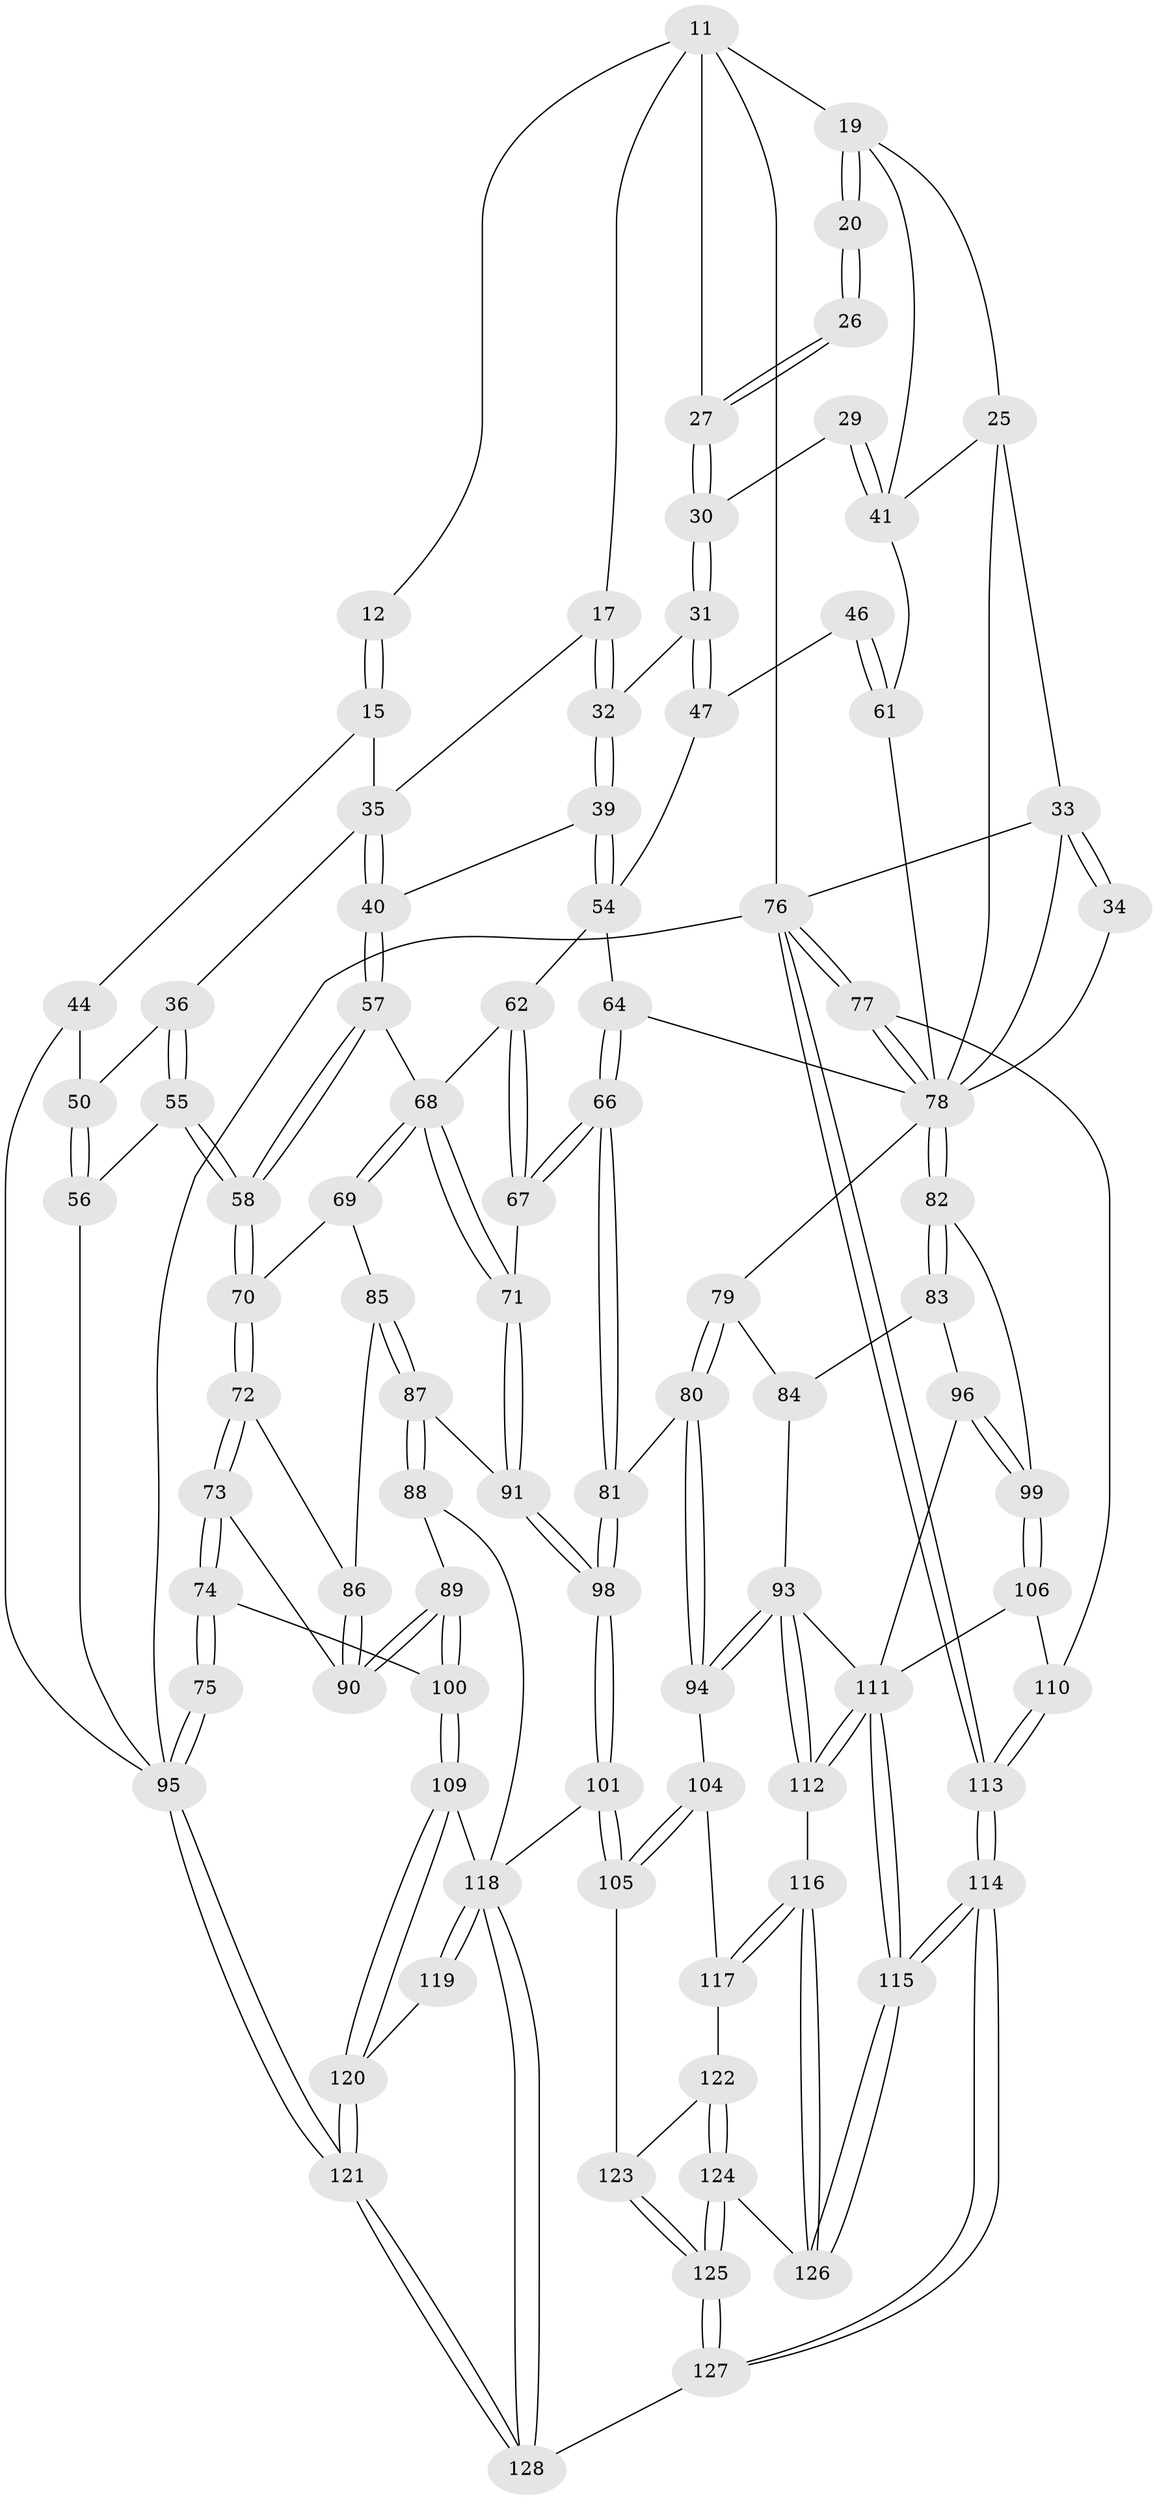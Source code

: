// original degree distribution, {3: 0.03125, 5: 0.484375, 4: 0.234375, 6: 0.25}
// Generated by graph-tools (version 1.1) at 2025/05/03/04/25 22:05:40]
// undirected, 89 vertices, 214 edges
graph export_dot {
graph [start="1"]
  node [color=gray90,style=filled];
  11 [pos="+0.3386411657803696+0",super="+10"];
  12 [pos="+0.2948560770550455+0"];
  15 [pos="+0.23869146656591847+0.17647209779690215"];
  17 [pos="+0.3926158203126296+0.1591371430381434"];
  19 [pos="+0.7152581017020448+0.2012212938469701",super="+2+8"];
  20 [pos="+0.714047807256756+0.19881447841081867"];
  25 [pos="+0.8416252118407768+0.2595975051195627",super="+21"];
  26 [pos="+0.5652823189117551+0.1578470970242811"];
  27 [pos="+0.511434347619957+0.12650897901656072"];
  29 [pos="+0.5703648441326977+0.2588971274864696",super="+28"];
  30 [pos="+0.5492310701160867+0.26533642086675835"];
  31 [pos="+0.5428497592229906+0.2800438513961588"];
  32 [pos="+0.46289482126991893+0.3193738628992593"];
  33 [pos="+1+0.30119136612364467",super="+24"];
  34 [pos="+0.9549058616652136+0.28428633529134345"];
  35 [pos="+0.2606470702374447+0.3383193504301853",super="+18"];
  36 [pos="+0.2144008300820273+0.31804853508512904"];
  39 [pos="+0.45165708954356426+0.35194371142173825"];
  40 [pos="+0.2979600947487122+0.4044572836098223"];
  41 [pos="+0.723872123672148+0.2766901255079619",super="+22+23"];
  44 [pos="+0.10247261571582862+0.23425176435034165",super="+38+16"];
  46 [pos="+0.6923450219959122+0.40404752803047234"];
  47 [pos="+0.6681617934283972+0.4170023197329248"];
  50 [pos="+0+0.39568369358977895",super="+37"];
  54 [pos="+0.5435856285184631+0.45093669882049936",super="+53"];
  55 [pos="+0.07757101525404518+0.4258191030961413"];
  56 [pos="+0+0.4243726331613148"];
  57 [pos="+0.2922983225804936+0.4623238909304762"];
  58 [pos="+0.231603328438275+0.5225888012866273"];
  61 [pos="+0.803050844773376+0.5616612973316063",super="+49+45"];
  62 [pos="+0.4801546278913417+0.5034021245526425"];
  64 [pos="+0.6384841834183378+0.586194764612491"];
  66 [pos="+0.6185400621228587+0.6657073177912609"];
  67 [pos="+0.5261142927376725+0.644700744055796"];
  68 [pos="+0.4137930613551436+0.640910467495429",super="+63"];
  69 [pos="+0.33825993896588985+0.643461689152142"];
  70 [pos="+0.21352834621561118+0.5639607751824487"];
  71 [pos="+0.4278368103754079+0.6577732792650502"];
  72 [pos="+0.18991582541430901+0.5926468131190568"];
  73 [pos="+0.17020318266500162+0.6125895587613684"];
  74 [pos="+0+0.6837217864851649"];
  75 [pos="+0+0.6893542509558735"];
  76 [pos="+1+1",super="+7"];
  77 [pos="+1+0.7557170260347376"];
  78 [pos="+1+0.6218691674594953",super="+51+52+48+60"];
  79 [pos="+0.8280206713725662+0.5871145697531698"];
  80 [pos="+0.6449298481606841+0.707258838931917"];
  81 [pos="+0.6286828941574131+0.6886874529640952"];
  82 [pos="+0.974580281257695+0.6871733979778749"];
  83 [pos="+0.8877878147207807+0.6593133364232178"];
  84 [pos="+0.8527447340022805+0.6346289918316778"];
  85 [pos="+0.3142239359566627+0.6808537452038408"];
  86 [pos="+0.2975731606997662+0.6735756250871044"];
  87 [pos="+0.31073720321749926+0.7553400922177947"];
  88 [pos="+0.2962185883299991+0.7645736979804322"];
  89 [pos="+0.26434734927105463+0.7721124933973751"];
  90 [pos="+0.23462001429102086+0.7177440880581575"];
  91 [pos="+0.40836094065064643+0.7336281697456936"];
  93 [pos="+0.6802234583637933+0.7611863427323129",super="+92"];
  94 [pos="+0.6764857615251849+0.7583297342387358"];
  95 [pos="+0+1",super="+13+65"];
  96 [pos="+0.8259569163908205+0.742424244548323"];
  98 [pos="+0.45142062339450817+0.800591087252076"];
  99 [pos="+0.9011790269547282+0.8002053319294294"];
  100 [pos="+0.22612440289451569+0.8316097235097821"];
  101 [pos="+0.4546612473555401+0.861976102956764"];
  104 [pos="+0.5594595868882389+0.8442738512618388"];
  105 [pos="+0.4552229931626489+0.8621346211796999"];
  106 [pos="+0.8978588225821236+0.8133420746888772"];
  109 [pos="+0.22689863615382777+0.8807600296834862"];
  110 [pos="+0.950696809029564+0.8414024504095511"];
  111 [pos="+0.8209949576805534+0.9560369397383373",super="+107"];
  112 [pos="+0.6821844988417372+0.7675550296414501"];
  113 [pos="+1+1"];
  114 [pos="+0.864925381810813+1"];
  115 [pos="+0.8541774424386492+1"];
  116 [pos="+0.6360425238522415+0.913510798126683"];
  117 [pos="+0.5850117737645686+0.9127347306030781"];
  118 [pos="+0.3799768574883785+1",super="+102+103+108"];
  119 [pos="+0.34506053273104215+0.9170835358951943"];
  120 [pos="+0.2100479651507982+0.9342920276197617"];
  121 [pos="+0.027236833880918975+1"];
  122 [pos="+0.5676864738437595+0.9279380296700622"];
  123 [pos="+0.49456470850324863+0.9011180667568147"];
  124 [pos="+0.5662600876125747+0.9585256733763191"];
  125 [pos="+0.5339325342504623+1"];
  126 [pos="+0.6617178808361299+0.974524674034635"];
  127 [pos="+0.4886388553341894+1"];
  128 [pos="+0.35445754125848156+1"];
  11 -- 12;
  11 -- 76;
  11 -- 19;
  11 -- 17;
  11 -- 27;
  12 -- 15;
  12 -- 15;
  15 -- 35;
  15 -- 44;
  17 -- 32;
  17 -- 32;
  17 -- 35;
  19 -- 20 [weight=2];
  19 -- 20;
  19 -- 41;
  19 -- 25;
  20 -- 26;
  20 -- 26;
  25 -- 41;
  25 -- 33 [weight=2];
  25 -- 78;
  26 -- 27;
  26 -- 27;
  27 -- 30;
  27 -- 30;
  29 -- 30;
  29 -- 41 [weight=2];
  29 -- 41;
  30 -- 31;
  30 -- 31;
  31 -- 32;
  31 -- 47;
  31 -- 47;
  32 -- 39;
  32 -- 39;
  33 -- 34 [weight=2];
  33 -- 34;
  33 -- 76;
  33 -- 78;
  34 -- 78;
  35 -- 36;
  35 -- 40;
  35 -- 40;
  36 -- 55;
  36 -- 55;
  36 -- 50;
  39 -- 40;
  39 -- 54;
  39 -- 54;
  40 -- 57;
  40 -- 57;
  41 -- 61;
  44 -- 50 [weight=2];
  44 -- 95 [weight=2];
  46 -- 47;
  46 -- 61 [weight=2];
  46 -- 61;
  47 -- 54;
  50 -- 56;
  50 -- 56;
  54 -- 62;
  54 -- 64;
  55 -- 56;
  55 -- 58;
  55 -- 58;
  56 -- 95;
  57 -- 58;
  57 -- 58;
  57 -- 68;
  58 -- 70;
  58 -- 70;
  61 -- 78 [weight=2];
  62 -- 67;
  62 -- 67;
  62 -- 68;
  64 -- 66;
  64 -- 66;
  64 -- 78;
  66 -- 67;
  66 -- 67;
  66 -- 81;
  66 -- 81;
  67 -- 71;
  68 -- 69;
  68 -- 69;
  68 -- 71;
  68 -- 71;
  69 -- 70;
  69 -- 85;
  70 -- 72;
  70 -- 72;
  71 -- 91;
  71 -- 91;
  72 -- 73;
  72 -- 73;
  72 -- 86;
  73 -- 74;
  73 -- 74;
  73 -- 90;
  74 -- 75;
  74 -- 75;
  74 -- 100;
  75 -- 95 [weight=2];
  75 -- 95;
  76 -- 77;
  76 -- 77;
  76 -- 113;
  76 -- 113;
  76 -- 95 [weight=2];
  77 -- 78;
  77 -- 78;
  77 -- 110;
  78 -- 82;
  78 -- 82;
  78 -- 79;
  79 -- 80;
  79 -- 80;
  79 -- 84;
  80 -- 81;
  80 -- 94;
  80 -- 94;
  81 -- 98;
  81 -- 98;
  82 -- 83;
  82 -- 83;
  82 -- 99;
  83 -- 84;
  83 -- 96;
  84 -- 93;
  85 -- 86;
  85 -- 87;
  85 -- 87;
  86 -- 90;
  86 -- 90;
  87 -- 88;
  87 -- 88;
  87 -- 91;
  88 -- 89;
  88 -- 118;
  89 -- 90;
  89 -- 90;
  89 -- 100;
  89 -- 100;
  91 -- 98;
  91 -- 98;
  93 -- 94;
  93 -- 94;
  93 -- 112;
  93 -- 112;
  93 -- 111;
  94 -- 104;
  95 -- 121;
  95 -- 121;
  96 -- 99;
  96 -- 99;
  96 -- 111;
  98 -- 101;
  98 -- 101;
  99 -- 106;
  99 -- 106;
  100 -- 109;
  100 -- 109;
  101 -- 105;
  101 -- 105;
  101 -- 118;
  104 -- 105;
  104 -- 105;
  104 -- 117;
  105 -- 123;
  106 -- 110;
  106 -- 111;
  109 -- 120;
  109 -- 120;
  109 -- 118;
  110 -- 113;
  110 -- 113;
  111 -- 112;
  111 -- 112;
  111 -- 115;
  111 -- 115;
  112 -- 116;
  113 -- 114;
  113 -- 114;
  114 -- 115;
  114 -- 115;
  114 -- 127;
  114 -- 127;
  115 -- 126;
  115 -- 126;
  116 -- 117;
  116 -- 117;
  116 -- 126;
  116 -- 126;
  117 -- 122;
  118 -- 119 [weight=2];
  118 -- 119;
  118 -- 128;
  118 -- 128;
  119 -- 120;
  120 -- 121;
  120 -- 121;
  121 -- 128;
  121 -- 128;
  122 -- 123;
  122 -- 124;
  122 -- 124;
  123 -- 125;
  123 -- 125;
  124 -- 125;
  124 -- 125;
  124 -- 126;
  125 -- 127;
  125 -- 127;
  127 -- 128;
}
